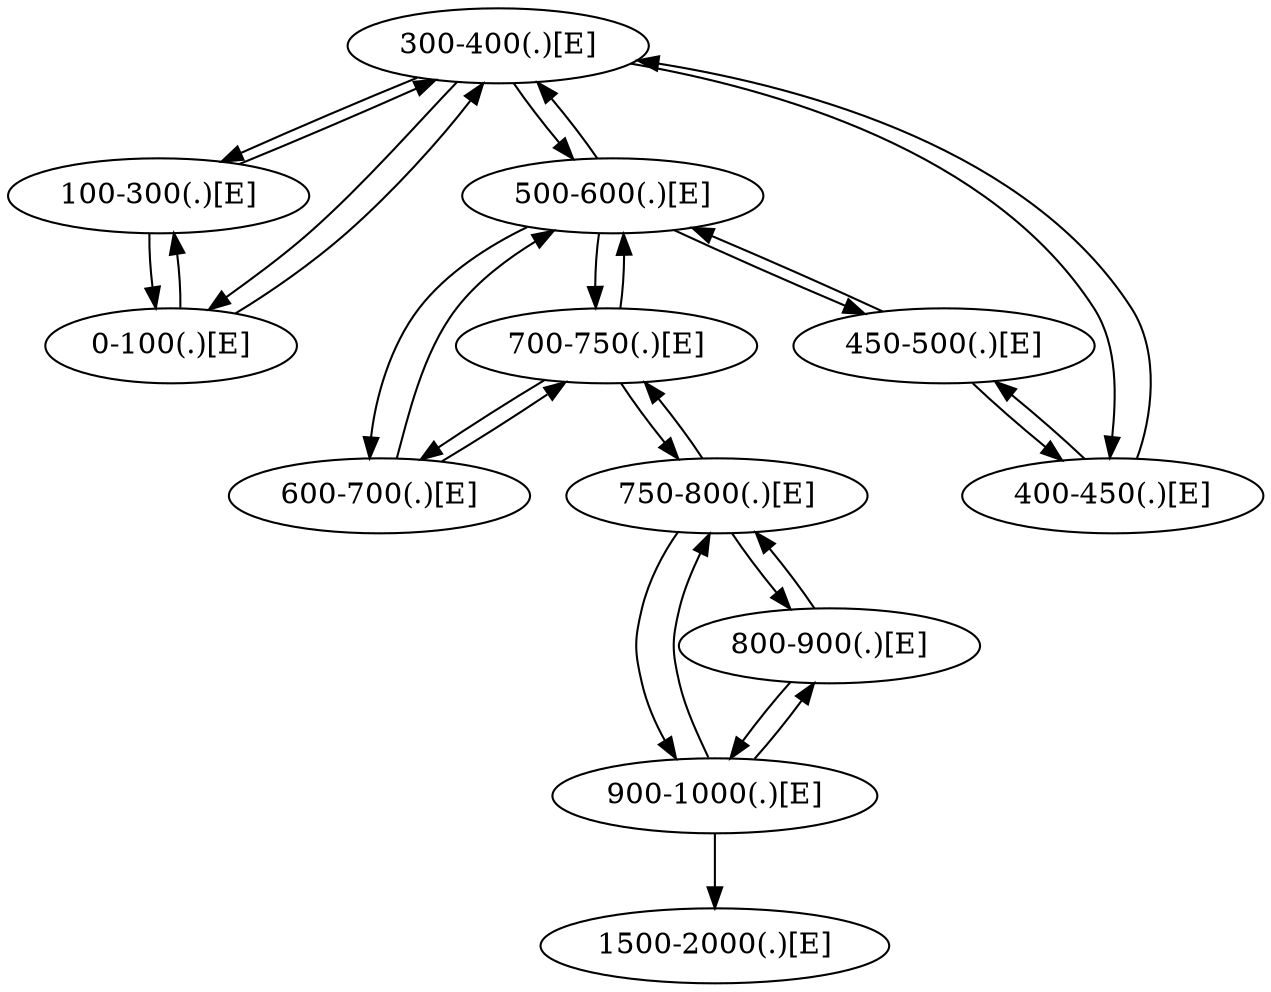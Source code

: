 strict digraph G {
"300-400(.)[E]" [data="[ID=G3.1,cov=0.10,-],[ID=G2.1,cov=0.10,+],[ID=G4.1,cov=0.10,-],[ID=G1.1,cov=0.10,+]"];
"700-750(.)[E]" [data="[ID=G3.1,cov=0.05,-],[ID=G2.1,cov=0.05,+],[ID=G4.1,cov=0.05,-],[ID=G1.1,cov=0.05,+],[ID=G6.1,cov=0.05,-],[ID=G5.1,cov=0.05,+],[ID=G7.1,cov=0.05,.]"];
"100-300(.)[E]" [data="[ID=G2.1,cov=0.20,+],[ID=G4.1,cov=0.20,-]"];
"500-600(.)[E]" [data="[ID=G3.1,cov=0.10,-],[ID=G2.1,cov=0.10,+],[ID=G4.1,cov=0.10,-],[ID=G1.1,cov=0.10,+],[ID=G6.1,cov=0.10,-],[ID=G5.1,cov=0.10,+]"];
"600-700(.)[E]" [data="[ID=G2.1,cov=0.10,+],[ID=G4.1,cov=0.10,-],[ID=G6.1,cov=0.10,-],[ID=G5.1,cov=0.10,+]"];
"1500-2000(.)[E]" [data="[ID=G1.1,cov=0.50,+]"];
"400-450(.)[E]" [data="[ID=G2.1,cov=0.05,+],[ID=G4.1,cov=0.05,-]"];
"0-100(.)[E]" [data="[ID=G3.1,cov=0.10,-],[ID=G2.1,cov=0.10,+],[ID=G4.1,cov=0.10,-],[ID=G1.1,cov=0.10,+]"];
"900-1000(.)[E]" [data="[ID=G3.1,cov=0.10,-],[ID=G2.1,cov=0.10,+],[ID=G4.1,cov=0.10,-],[ID=G1.1,cov=0.10,+],[ID=G7.1,cov=0.10,.]"];
"750-800(.)[E]" [data="[ID=G3.1,cov=0.05,-],[ID=G2.1,cov=0.05,+],[ID=G4.1,cov=0.05,-],[ID=G1.1,cov=0.05,+],[ID=G7.1,cov=0.05,.]"];
"450-500(.)[E]" [data="[ID=G2.1,cov=0.05,+],[ID=G4.1,cov=0.05,-],[ID=G6.1,cov=0.05,-],[ID=G5.1,cov=0.05,+]"];
"800-900(.)[E]" [data="[ID=G2.1,cov=0.10,+],[ID=G4.1,cov=0.10,-]"];
"300-400(.)[E]" -> "400-450(.)[E]";
"300-400(.)[E]" -> "100-300(.)[E]";
"300-400(.)[E]" -> "500-600(.)[E]";
"300-400(.)[E]" -> "0-100(.)[E]";
"700-750(.)[E]" -> "500-600(.)[E]";
"700-750(.)[E]" -> "750-800(.)[E]";
"700-750(.)[E]" -> "600-700(.)[E]";
"100-300(.)[E]" -> "300-400(.)[E]";
"100-300(.)[E]" -> "0-100(.)[E]";
"500-600(.)[E]" -> "600-700(.)[E]";
"500-600(.)[E]" -> "300-400(.)[E]";
"500-600(.)[E]" -> "450-500(.)[E]";
"500-600(.)[E]" -> "700-750(.)[E]";
"600-700(.)[E]" -> "700-750(.)[E]";
"600-700(.)[E]" -> "500-600(.)[E]";
"400-450(.)[E]" -> "450-500(.)[E]";
"400-450(.)[E]" -> "300-400(.)[E]";
"0-100(.)[E]" -> "100-300(.)[E]";
"0-100(.)[E]" -> "300-400(.)[E]";
"900-1000(.)[E]" -> "1500-2000(.)[E]";
"900-1000(.)[E]" -> "800-900(.)[E]";
"900-1000(.)[E]" -> "750-800(.)[E]";
"750-800(.)[E]" -> "800-900(.)[E]";
"750-800(.)[E]" -> "700-750(.)[E]";
"750-800(.)[E]" -> "900-1000(.)[E]";
"450-500(.)[E]" -> "500-600(.)[E]";
"450-500(.)[E]" -> "400-450(.)[E]";
"800-900(.)[E]" -> "900-1000(.)[E]";
"800-900(.)[E]" -> "750-800(.)[E]";
}
